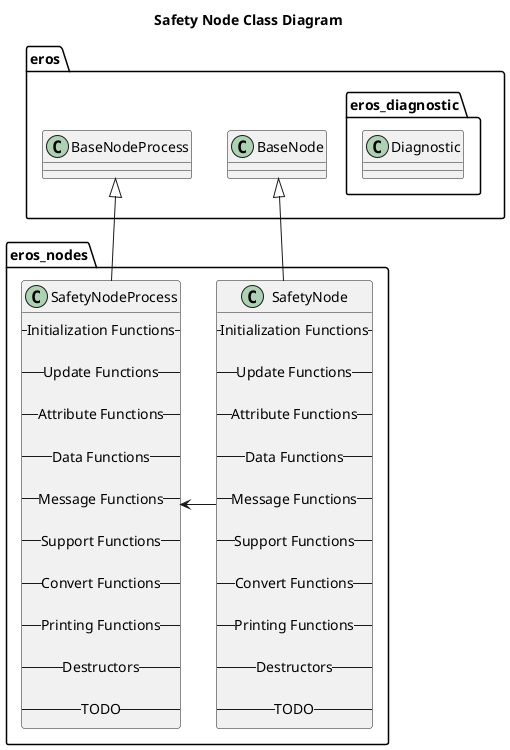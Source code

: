 @startuml
title Safety Node Class Diagram
package eros {
    class BaseNode
    class BaseNodeProcess
    namespace eros_diagnostic {
        class Diagnostic
    }
}
namespace eros_nodes {
    class SafetyNode {
        -- Initialization Functions --

        -- Update Functions --

        -- Attribute Functions --

        -- Data Functions --

        -- Message Functions --

        -- Support Functions --

        -- Convert Functions --
        
        -- Printing Functions --

        -- Destructors --

        -- TODO --
    }
    class SafetyNodeProcess {
        -- Initialization Functions --

        -- Update Functions --

        -- Attribute Functions --

        -- Data Functions --

        -- Message Functions --

        -- Support Functions --

        -- Convert Functions --
        
        -- Printing Functions --

        -- Destructors --

        -- TODO --
    }

    BaseNode <|-- SafetyNode
    BaseNodeProcess <|-- SafetyNodeProcess
    SafetyNode -> SafetyNodeProcess 
}

@enduml